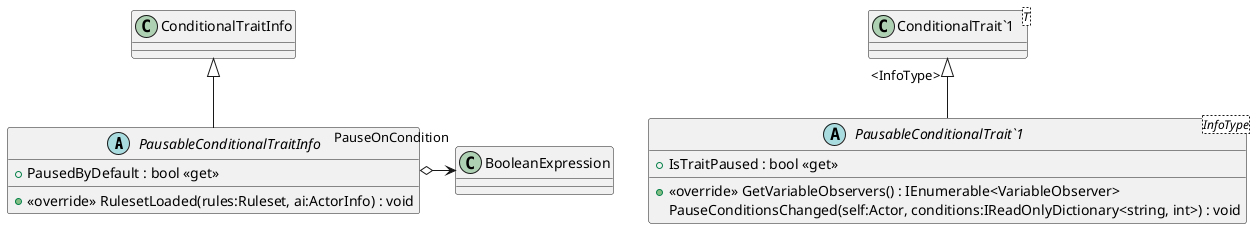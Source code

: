 @startuml
abstract class PausableConditionalTraitInfo {
    + PausedByDefault : bool <<get>>
    + <<override>> RulesetLoaded(rules:Ruleset, ai:ActorInfo) : void
}
abstract class "PausableConditionalTrait`1"<InfoType> {
    + IsTraitPaused : bool <<get>>
    + <<override>> GetVariableObservers() : IEnumerable<VariableObserver>
    PauseConditionsChanged(self:Actor, conditions:IReadOnlyDictionary<string, int>) : void
}
class "ConditionalTrait`1"<T> {
}
ConditionalTraitInfo <|-- PausableConditionalTraitInfo
PausableConditionalTraitInfo o-> "PauseOnCondition" BooleanExpression
"ConditionalTrait`1" "<InfoType>" <|-- "PausableConditionalTrait`1"
@enduml
